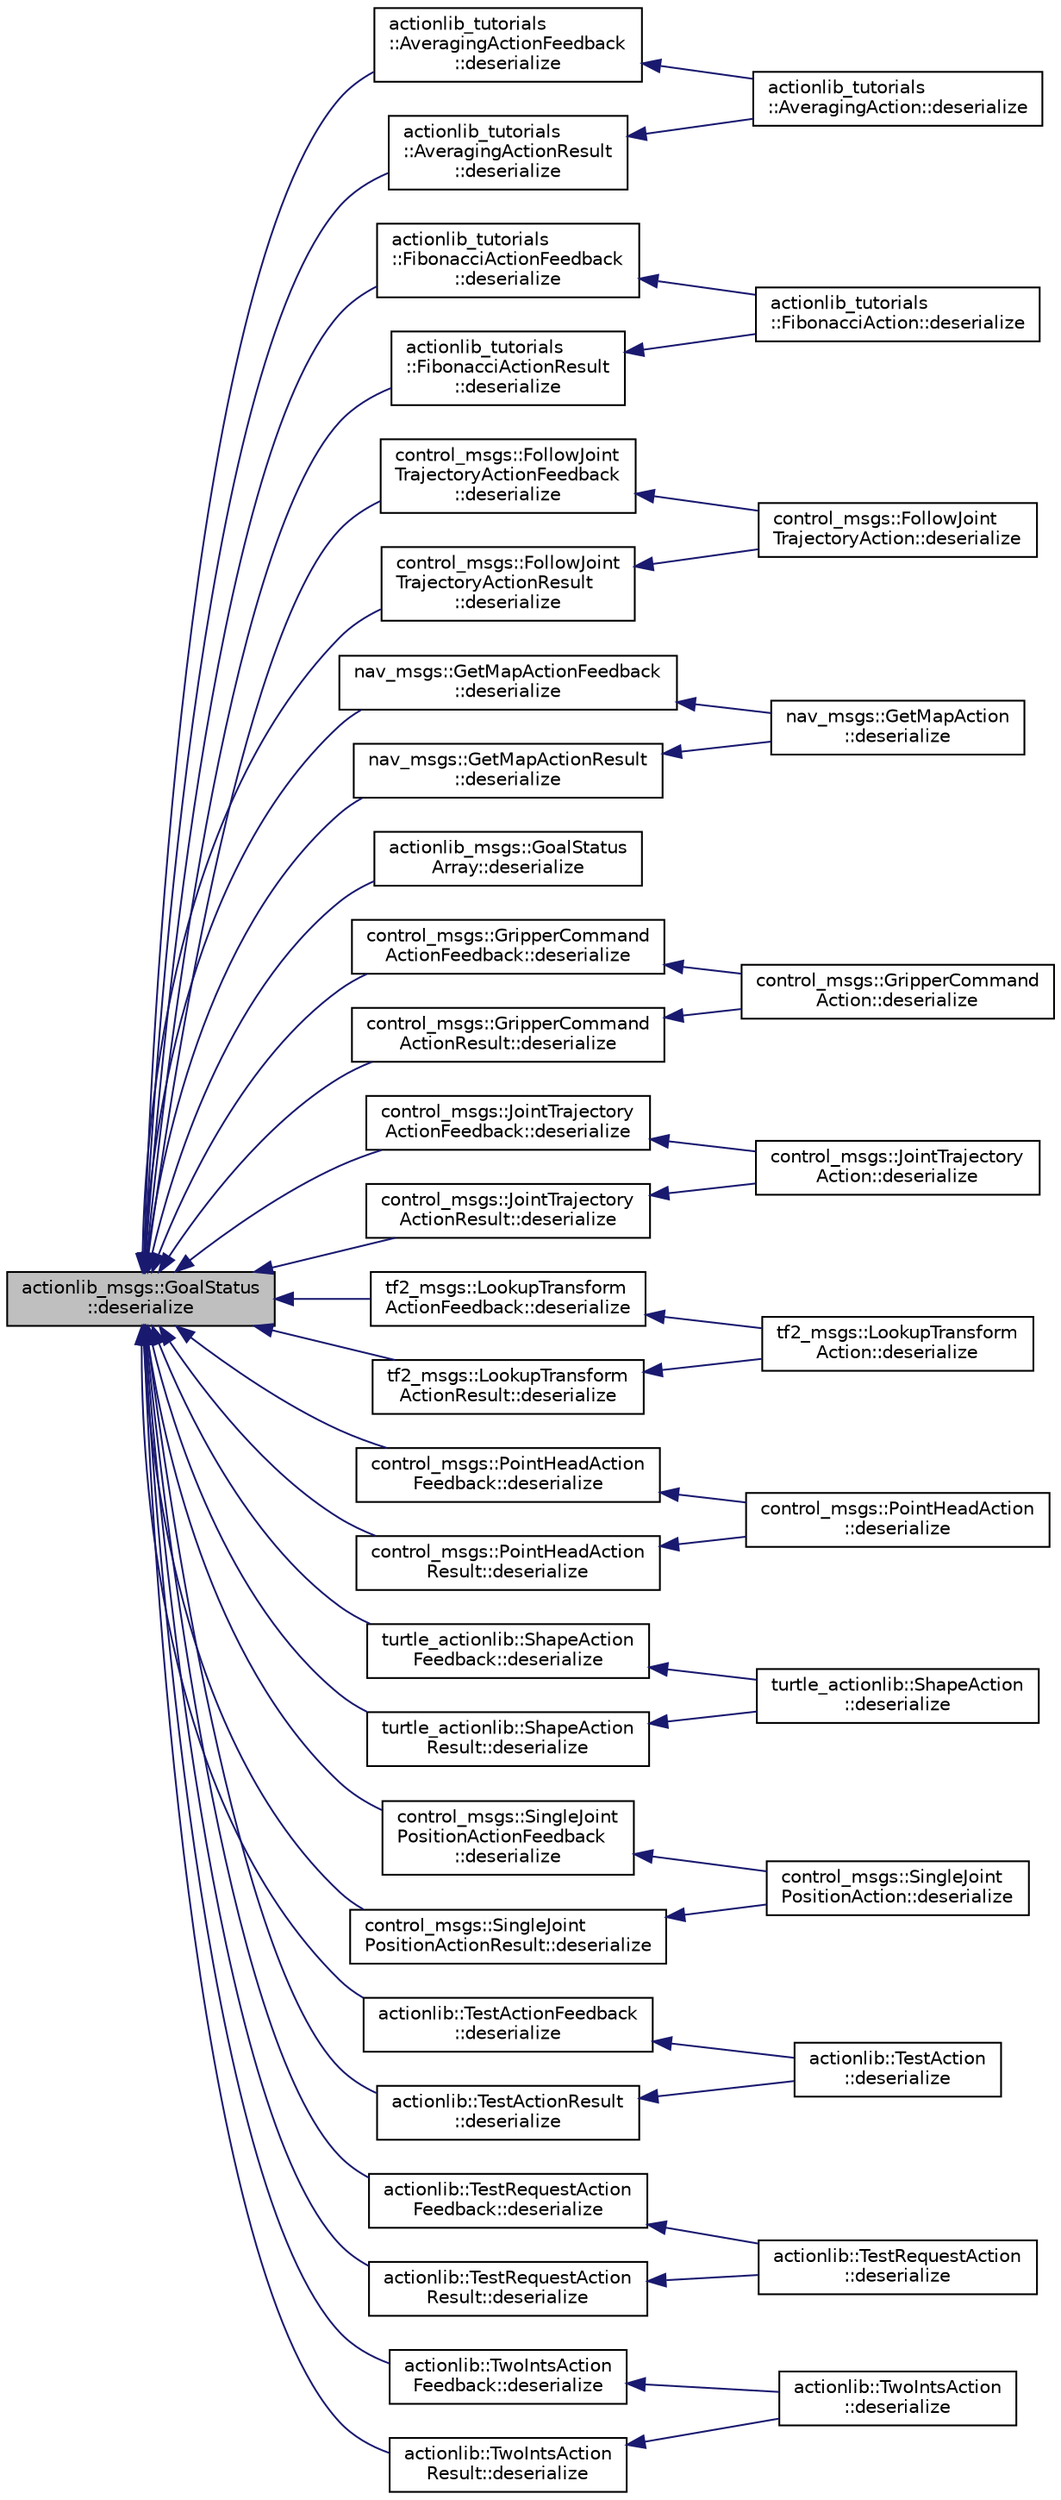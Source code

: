 digraph "actionlib_msgs::GoalStatus::deserialize"
{
  edge [fontname="Helvetica",fontsize="10",labelfontname="Helvetica",labelfontsize="10"];
  node [fontname="Helvetica",fontsize="10",shape=record];
  rankdir="LR";
  Node1 [label="actionlib_msgs::GoalStatus\l::deserialize",height=0.2,width=0.4,color="black", fillcolor="grey75", style="filled" fontcolor="black"];
  Node1 -> Node2 [dir="back",color="midnightblue",fontsize="10",style="solid",fontname="Helvetica"];
  Node2 [label="actionlib_tutorials\l::AveragingActionFeedback\l::deserialize",height=0.2,width=0.4,color="black", fillcolor="white", style="filled",URL="$classactionlib__tutorials_1_1_averaging_action_feedback.html#ac37cb54002951a269db6379b363b9b89"];
  Node2 -> Node3 [dir="back",color="midnightblue",fontsize="10",style="solid",fontname="Helvetica"];
  Node3 [label="actionlib_tutorials\l::AveragingAction::deserialize",height=0.2,width=0.4,color="black", fillcolor="white", style="filled",URL="$classactionlib__tutorials_1_1_averaging_action.html#aa1c0df8b2451e5213fd25d23bc3792ea"];
  Node1 -> Node4 [dir="back",color="midnightblue",fontsize="10",style="solid",fontname="Helvetica"];
  Node4 [label="actionlib_tutorials\l::AveragingActionResult\l::deserialize",height=0.2,width=0.4,color="black", fillcolor="white", style="filled",URL="$classactionlib__tutorials_1_1_averaging_action_result.html#a6f4d5c1153890ca4a97f679499efd0f8"];
  Node4 -> Node3 [dir="back",color="midnightblue",fontsize="10",style="solid",fontname="Helvetica"];
  Node1 -> Node5 [dir="back",color="midnightblue",fontsize="10",style="solid",fontname="Helvetica"];
  Node5 [label="actionlib_tutorials\l::FibonacciActionFeedback\l::deserialize",height=0.2,width=0.4,color="black", fillcolor="white", style="filled",URL="$classactionlib__tutorials_1_1_fibonacci_action_feedback.html#ab2bc1aaa1863d3e107eb9aa70e1a7bee"];
  Node5 -> Node6 [dir="back",color="midnightblue",fontsize="10",style="solid",fontname="Helvetica"];
  Node6 [label="actionlib_tutorials\l::FibonacciAction::deserialize",height=0.2,width=0.4,color="black", fillcolor="white", style="filled",URL="$classactionlib__tutorials_1_1_fibonacci_action.html#abbe7222c8ffd54fa146cb096709aea03"];
  Node1 -> Node7 [dir="back",color="midnightblue",fontsize="10",style="solid",fontname="Helvetica"];
  Node7 [label="actionlib_tutorials\l::FibonacciActionResult\l::deserialize",height=0.2,width=0.4,color="black", fillcolor="white", style="filled",URL="$classactionlib__tutorials_1_1_fibonacci_action_result.html#ac57389dfba12cf13e6b1574888596bb9"];
  Node7 -> Node6 [dir="back",color="midnightblue",fontsize="10",style="solid",fontname="Helvetica"];
  Node1 -> Node8 [dir="back",color="midnightblue",fontsize="10",style="solid",fontname="Helvetica"];
  Node8 [label="control_msgs::FollowJoint\lTrajectoryActionFeedback\l::deserialize",height=0.2,width=0.4,color="black", fillcolor="white", style="filled",URL="$classcontrol__msgs_1_1_follow_joint_trajectory_action_feedback.html#a50e227f3e4af25cff2ea54ce6f700d0c"];
  Node8 -> Node9 [dir="back",color="midnightblue",fontsize="10",style="solid",fontname="Helvetica"];
  Node9 [label="control_msgs::FollowJoint\lTrajectoryAction::deserialize",height=0.2,width=0.4,color="black", fillcolor="white", style="filled",URL="$classcontrol__msgs_1_1_follow_joint_trajectory_action.html#aa1b01e05a954dd3ea722c9a654cb9c93"];
  Node1 -> Node10 [dir="back",color="midnightblue",fontsize="10",style="solid",fontname="Helvetica"];
  Node10 [label="control_msgs::FollowJoint\lTrajectoryActionResult\l::deserialize",height=0.2,width=0.4,color="black", fillcolor="white", style="filled",URL="$classcontrol__msgs_1_1_follow_joint_trajectory_action_result.html#a8dcddb963cdd525e9abb4b50006dd0d4"];
  Node10 -> Node9 [dir="back",color="midnightblue",fontsize="10",style="solid",fontname="Helvetica"];
  Node1 -> Node11 [dir="back",color="midnightblue",fontsize="10",style="solid",fontname="Helvetica"];
  Node11 [label="nav_msgs::GetMapActionFeedback\l::deserialize",height=0.2,width=0.4,color="black", fillcolor="white", style="filled",URL="$classnav__msgs_1_1_get_map_action_feedback.html#af42e066f116e409639b669dfe3141ea6"];
  Node11 -> Node12 [dir="back",color="midnightblue",fontsize="10",style="solid",fontname="Helvetica"];
  Node12 [label="nav_msgs::GetMapAction\l::deserialize",height=0.2,width=0.4,color="black", fillcolor="white", style="filled",URL="$classnav__msgs_1_1_get_map_action.html#accd936f236c0c2eeefab8bbb54b9b35e"];
  Node1 -> Node13 [dir="back",color="midnightblue",fontsize="10",style="solid",fontname="Helvetica"];
  Node13 [label="nav_msgs::GetMapActionResult\l::deserialize",height=0.2,width=0.4,color="black", fillcolor="white", style="filled",URL="$classnav__msgs_1_1_get_map_action_result.html#a320c72de052c6c62c5c5970bf51c0ca1"];
  Node13 -> Node12 [dir="back",color="midnightblue",fontsize="10",style="solid",fontname="Helvetica"];
  Node1 -> Node14 [dir="back",color="midnightblue",fontsize="10",style="solid",fontname="Helvetica"];
  Node14 [label="actionlib_msgs::GoalStatus\lArray::deserialize",height=0.2,width=0.4,color="black", fillcolor="white", style="filled",URL="$classactionlib__msgs_1_1_goal_status_array.html#a4aa5e00cabd8ba2dc9941fb9f37b8191"];
  Node1 -> Node15 [dir="back",color="midnightblue",fontsize="10",style="solid",fontname="Helvetica"];
  Node15 [label="control_msgs::GripperCommand\lActionFeedback::deserialize",height=0.2,width=0.4,color="black", fillcolor="white", style="filled",URL="$classcontrol__msgs_1_1_gripper_command_action_feedback.html#ab9e8c3d8100307b00f9d185fbf19fca7"];
  Node15 -> Node16 [dir="back",color="midnightblue",fontsize="10",style="solid",fontname="Helvetica"];
  Node16 [label="control_msgs::GripperCommand\lAction::deserialize",height=0.2,width=0.4,color="black", fillcolor="white", style="filled",URL="$classcontrol__msgs_1_1_gripper_command_action.html#ae2efe897288c519a9759ce6b76c06cd4"];
  Node1 -> Node17 [dir="back",color="midnightblue",fontsize="10",style="solid",fontname="Helvetica"];
  Node17 [label="control_msgs::GripperCommand\lActionResult::deserialize",height=0.2,width=0.4,color="black", fillcolor="white", style="filled",URL="$classcontrol__msgs_1_1_gripper_command_action_result.html#a9b79f68d3a01290e25cc52685bba8e70"];
  Node17 -> Node16 [dir="back",color="midnightblue",fontsize="10",style="solid",fontname="Helvetica"];
  Node1 -> Node18 [dir="back",color="midnightblue",fontsize="10",style="solid",fontname="Helvetica"];
  Node18 [label="control_msgs::JointTrajectory\lActionFeedback::deserialize",height=0.2,width=0.4,color="black", fillcolor="white", style="filled",URL="$classcontrol__msgs_1_1_joint_trajectory_action_feedback.html#a9663bdc2d0baa0d48b159c415a069784"];
  Node18 -> Node19 [dir="back",color="midnightblue",fontsize="10",style="solid",fontname="Helvetica"];
  Node19 [label="control_msgs::JointTrajectory\lAction::deserialize",height=0.2,width=0.4,color="black", fillcolor="white", style="filled",URL="$classcontrol__msgs_1_1_joint_trajectory_action.html#a6882774abdece3cda380d5c7bae20307"];
  Node1 -> Node20 [dir="back",color="midnightblue",fontsize="10",style="solid",fontname="Helvetica"];
  Node20 [label="control_msgs::JointTrajectory\lActionResult::deserialize",height=0.2,width=0.4,color="black", fillcolor="white", style="filled",URL="$classcontrol__msgs_1_1_joint_trajectory_action_result.html#aa87f110f1e1e3ba101e80bcb9221a642"];
  Node20 -> Node19 [dir="back",color="midnightblue",fontsize="10",style="solid",fontname="Helvetica"];
  Node1 -> Node21 [dir="back",color="midnightblue",fontsize="10",style="solid",fontname="Helvetica"];
  Node21 [label="tf2_msgs::LookupTransform\lActionFeedback::deserialize",height=0.2,width=0.4,color="black", fillcolor="white", style="filled",URL="$classtf2__msgs_1_1_lookup_transform_action_feedback.html#acd3ae7f1b6b1da2f9d0e26bee88f74d7"];
  Node21 -> Node22 [dir="back",color="midnightblue",fontsize="10",style="solid",fontname="Helvetica"];
  Node22 [label="tf2_msgs::LookupTransform\lAction::deserialize",height=0.2,width=0.4,color="black", fillcolor="white", style="filled",URL="$classtf2__msgs_1_1_lookup_transform_action.html#a5575ff9a17199aa62e4ed69f557c9938"];
  Node1 -> Node23 [dir="back",color="midnightblue",fontsize="10",style="solid",fontname="Helvetica"];
  Node23 [label="tf2_msgs::LookupTransform\lActionResult::deserialize",height=0.2,width=0.4,color="black", fillcolor="white", style="filled",URL="$classtf2__msgs_1_1_lookup_transform_action_result.html#a37fbe933839cf25a9d99ed9b7f735627"];
  Node23 -> Node22 [dir="back",color="midnightblue",fontsize="10",style="solid",fontname="Helvetica"];
  Node1 -> Node24 [dir="back",color="midnightblue",fontsize="10",style="solid",fontname="Helvetica"];
  Node24 [label="control_msgs::PointHeadAction\lFeedback::deserialize",height=0.2,width=0.4,color="black", fillcolor="white", style="filled",URL="$classcontrol__msgs_1_1_point_head_action_feedback.html#a3a180c2b524046f1881498038d0bf276"];
  Node24 -> Node25 [dir="back",color="midnightblue",fontsize="10",style="solid",fontname="Helvetica"];
  Node25 [label="control_msgs::PointHeadAction\l::deserialize",height=0.2,width=0.4,color="black", fillcolor="white", style="filled",URL="$classcontrol__msgs_1_1_point_head_action.html#ae12a0af043ac770ccc32bf32ad5e9182"];
  Node1 -> Node26 [dir="back",color="midnightblue",fontsize="10",style="solid",fontname="Helvetica"];
  Node26 [label="control_msgs::PointHeadAction\lResult::deserialize",height=0.2,width=0.4,color="black", fillcolor="white", style="filled",URL="$classcontrol__msgs_1_1_point_head_action_result.html#a1dc96a562c365b9bf8386851d6a40933"];
  Node26 -> Node25 [dir="back",color="midnightblue",fontsize="10",style="solid",fontname="Helvetica"];
  Node1 -> Node27 [dir="back",color="midnightblue",fontsize="10",style="solid",fontname="Helvetica"];
  Node27 [label="turtle_actionlib::ShapeAction\lFeedback::deserialize",height=0.2,width=0.4,color="black", fillcolor="white", style="filled",URL="$classturtle__actionlib_1_1_shape_action_feedback.html#a84e54cb877de9ac6524739673df855a5"];
  Node27 -> Node28 [dir="back",color="midnightblue",fontsize="10",style="solid",fontname="Helvetica"];
  Node28 [label="turtle_actionlib::ShapeAction\l::deserialize",height=0.2,width=0.4,color="black", fillcolor="white", style="filled",URL="$classturtle__actionlib_1_1_shape_action.html#a3ff31c539e5e1fe7b2bb26d0260464bd"];
  Node1 -> Node29 [dir="back",color="midnightblue",fontsize="10",style="solid",fontname="Helvetica"];
  Node29 [label="turtle_actionlib::ShapeAction\lResult::deserialize",height=0.2,width=0.4,color="black", fillcolor="white", style="filled",URL="$classturtle__actionlib_1_1_shape_action_result.html#a6e952e9eb3a19890c29a932dd7ae6968"];
  Node29 -> Node28 [dir="back",color="midnightblue",fontsize="10",style="solid",fontname="Helvetica"];
  Node1 -> Node30 [dir="back",color="midnightblue",fontsize="10",style="solid",fontname="Helvetica"];
  Node30 [label="control_msgs::SingleJoint\lPositionActionFeedback\l::deserialize",height=0.2,width=0.4,color="black", fillcolor="white", style="filled",URL="$classcontrol__msgs_1_1_single_joint_position_action_feedback.html#a8dc4784165f48e4e5038edfa43b222fc"];
  Node30 -> Node31 [dir="back",color="midnightblue",fontsize="10",style="solid",fontname="Helvetica"];
  Node31 [label="control_msgs::SingleJoint\lPositionAction::deserialize",height=0.2,width=0.4,color="black", fillcolor="white", style="filled",URL="$classcontrol__msgs_1_1_single_joint_position_action.html#a3e1305ff12cc24b5aae139adb4c56325"];
  Node1 -> Node32 [dir="back",color="midnightblue",fontsize="10",style="solid",fontname="Helvetica"];
  Node32 [label="control_msgs::SingleJoint\lPositionActionResult::deserialize",height=0.2,width=0.4,color="black", fillcolor="white", style="filled",URL="$classcontrol__msgs_1_1_single_joint_position_action_result.html#aa49243d85b14108d224160e99391c97d"];
  Node32 -> Node31 [dir="back",color="midnightblue",fontsize="10",style="solid",fontname="Helvetica"];
  Node1 -> Node33 [dir="back",color="midnightblue",fontsize="10",style="solid",fontname="Helvetica"];
  Node33 [label="actionlib::TestActionFeedback\l::deserialize",height=0.2,width=0.4,color="black", fillcolor="white", style="filled",URL="$classactionlib_1_1_test_action_feedback.html#aacdc70fec9187d526ce40126e795e4e6"];
  Node33 -> Node34 [dir="back",color="midnightblue",fontsize="10",style="solid",fontname="Helvetica"];
  Node34 [label="actionlib::TestAction\l::deserialize",height=0.2,width=0.4,color="black", fillcolor="white", style="filled",URL="$classactionlib_1_1_test_action.html#a5536a4009a279b2a11ebc67bb3ba13d2"];
  Node1 -> Node35 [dir="back",color="midnightblue",fontsize="10",style="solid",fontname="Helvetica"];
  Node35 [label="actionlib::TestActionResult\l::deserialize",height=0.2,width=0.4,color="black", fillcolor="white", style="filled",URL="$classactionlib_1_1_test_action_result.html#a5f952d41e178202a0adc50ffd28cda6e"];
  Node35 -> Node34 [dir="back",color="midnightblue",fontsize="10",style="solid",fontname="Helvetica"];
  Node1 -> Node36 [dir="back",color="midnightblue",fontsize="10",style="solid",fontname="Helvetica"];
  Node36 [label="actionlib::TestRequestAction\lFeedback::deserialize",height=0.2,width=0.4,color="black", fillcolor="white", style="filled",URL="$classactionlib_1_1_test_request_action_feedback.html#a398a62222df411ac571af58938b69ff7"];
  Node36 -> Node37 [dir="back",color="midnightblue",fontsize="10",style="solid",fontname="Helvetica"];
  Node37 [label="actionlib::TestRequestAction\l::deserialize",height=0.2,width=0.4,color="black", fillcolor="white", style="filled",URL="$classactionlib_1_1_test_request_action.html#a79110f100388bb171a46bf331b5145fb"];
  Node1 -> Node38 [dir="back",color="midnightblue",fontsize="10",style="solid",fontname="Helvetica"];
  Node38 [label="actionlib::TestRequestAction\lResult::deserialize",height=0.2,width=0.4,color="black", fillcolor="white", style="filled",URL="$classactionlib_1_1_test_request_action_result.html#af4bb1fe488ac2e2ca10f1d06af76e7ad"];
  Node38 -> Node37 [dir="back",color="midnightblue",fontsize="10",style="solid",fontname="Helvetica"];
  Node1 -> Node39 [dir="back",color="midnightblue",fontsize="10",style="solid",fontname="Helvetica"];
  Node39 [label="actionlib::TwoIntsAction\lFeedback::deserialize",height=0.2,width=0.4,color="black", fillcolor="white", style="filled",URL="$classactionlib_1_1_two_ints_action_feedback.html#a23d2568d9eeb6d1184cc453f8f99686f"];
  Node39 -> Node40 [dir="back",color="midnightblue",fontsize="10",style="solid",fontname="Helvetica"];
  Node40 [label="actionlib::TwoIntsAction\l::deserialize",height=0.2,width=0.4,color="black", fillcolor="white", style="filled",URL="$classactionlib_1_1_two_ints_action.html#ac2ff274e990f5c04a9949056f6d42b77"];
  Node1 -> Node41 [dir="back",color="midnightblue",fontsize="10",style="solid",fontname="Helvetica"];
  Node41 [label="actionlib::TwoIntsAction\lResult::deserialize",height=0.2,width=0.4,color="black", fillcolor="white", style="filled",URL="$classactionlib_1_1_two_ints_action_result.html#a72b852717067bbfaaeb0bc5dd022912b"];
  Node41 -> Node40 [dir="back",color="midnightblue",fontsize="10",style="solid",fontname="Helvetica"];
}
